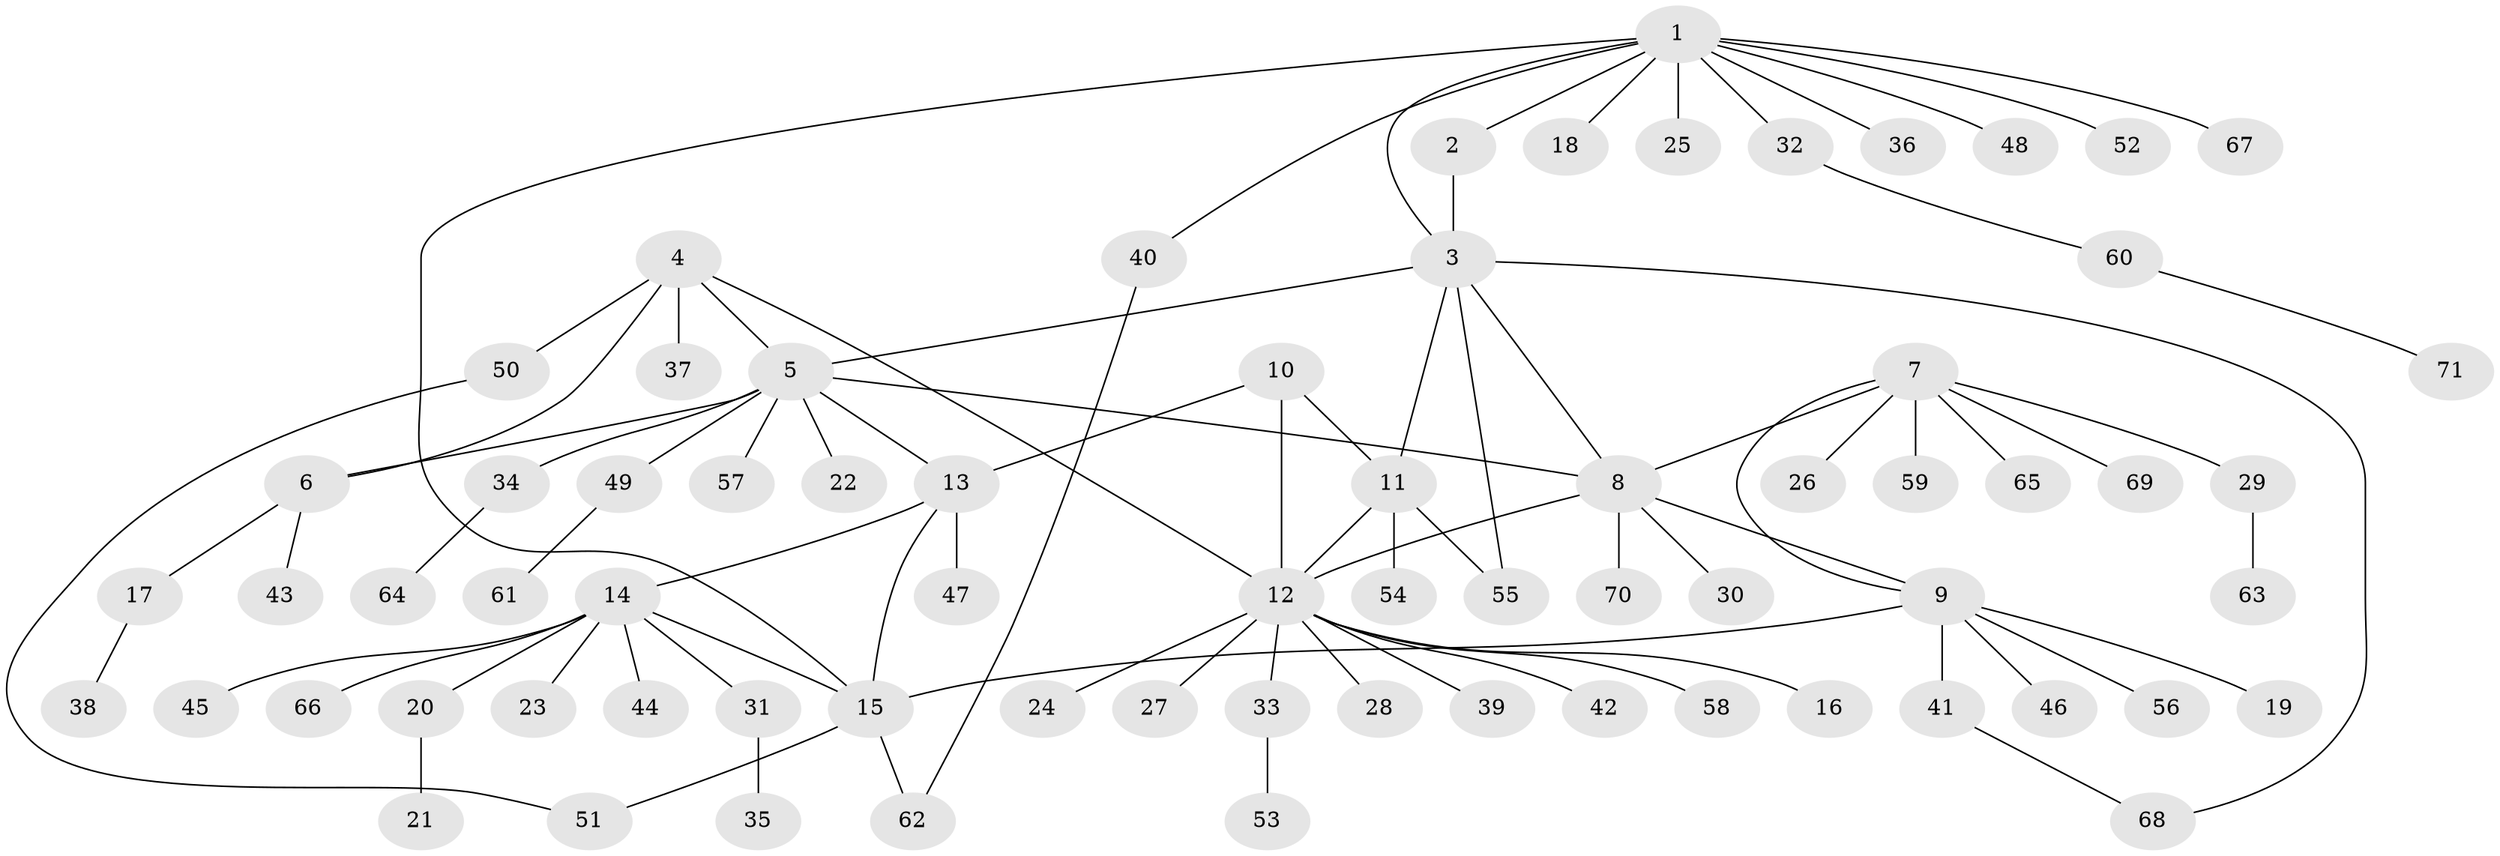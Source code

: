 // Generated by graph-tools (version 1.1) at 2025/26/03/09/25 03:26:36]
// undirected, 71 vertices, 85 edges
graph export_dot {
graph [start="1"]
  node [color=gray90,style=filled];
  1;
  2;
  3;
  4;
  5;
  6;
  7;
  8;
  9;
  10;
  11;
  12;
  13;
  14;
  15;
  16;
  17;
  18;
  19;
  20;
  21;
  22;
  23;
  24;
  25;
  26;
  27;
  28;
  29;
  30;
  31;
  32;
  33;
  34;
  35;
  36;
  37;
  38;
  39;
  40;
  41;
  42;
  43;
  44;
  45;
  46;
  47;
  48;
  49;
  50;
  51;
  52;
  53;
  54;
  55;
  56;
  57;
  58;
  59;
  60;
  61;
  62;
  63;
  64;
  65;
  66;
  67;
  68;
  69;
  70;
  71;
  1 -- 2;
  1 -- 3;
  1 -- 15;
  1 -- 18;
  1 -- 25;
  1 -- 32;
  1 -- 36;
  1 -- 40;
  1 -- 48;
  1 -- 52;
  1 -- 67;
  2 -- 3;
  3 -- 5;
  3 -- 8;
  3 -- 11;
  3 -- 55;
  3 -- 68;
  4 -- 5;
  4 -- 6;
  4 -- 12;
  4 -- 37;
  4 -- 50;
  5 -- 6;
  5 -- 8;
  5 -- 13;
  5 -- 22;
  5 -- 34;
  5 -- 49;
  5 -- 57;
  6 -- 17;
  6 -- 43;
  7 -- 8;
  7 -- 9;
  7 -- 26;
  7 -- 29;
  7 -- 59;
  7 -- 65;
  7 -- 69;
  8 -- 9;
  8 -- 12;
  8 -- 30;
  8 -- 70;
  9 -- 15;
  9 -- 19;
  9 -- 41;
  9 -- 46;
  9 -- 56;
  10 -- 11;
  10 -- 12;
  10 -- 13;
  11 -- 12;
  11 -- 54;
  11 -- 55;
  12 -- 16;
  12 -- 24;
  12 -- 27;
  12 -- 28;
  12 -- 33;
  12 -- 39;
  12 -- 42;
  12 -- 58;
  13 -- 14;
  13 -- 15;
  13 -- 47;
  14 -- 15;
  14 -- 20;
  14 -- 23;
  14 -- 31;
  14 -- 44;
  14 -- 45;
  14 -- 66;
  15 -- 51;
  15 -- 62;
  17 -- 38;
  20 -- 21;
  29 -- 63;
  31 -- 35;
  32 -- 60;
  33 -- 53;
  34 -- 64;
  40 -- 62;
  41 -- 68;
  49 -- 61;
  50 -- 51;
  60 -- 71;
}
